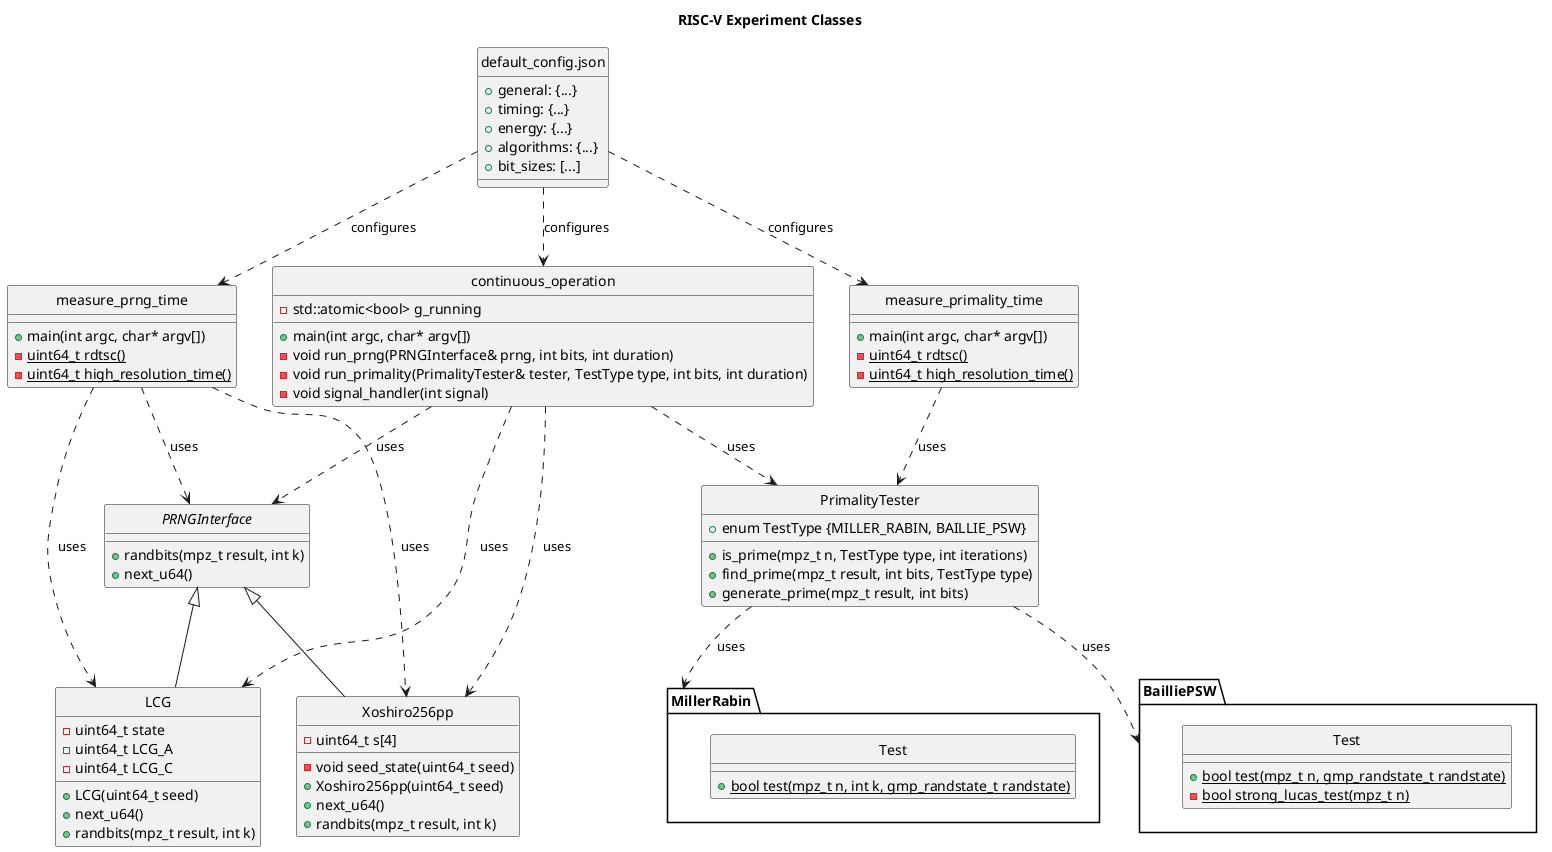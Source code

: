 @startuml Experiment Classes

title "RISC-V Experiment Classes"

skinparam backgroundColor white
skinparam style strictuml

' Existing interfaces/classes
interface PRNGInterface {
  +randbits(mpz_t result, int k)
  +next_u64()
}

class LCG {
  -uint64_t state
  -uint64_t LCG_A
  -uint64_t LCG_C
  +LCG(uint64_t seed)
  +next_u64()
  +randbits(mpz_t result, int k)
}

class Xoshiro256pp {
  -uint64_t s[4]
  -void seed_state(uint64_t seed)
  +Xoshiro256pp(uint64_t seed)
  +next_u64()
  +randbits(mpz_t result, int k)
}

class PrimalityTester {
  +enum TestType {MILLER_RABIN, BAILLIE_PSW}
  +is_prime(mpz_t n, TestType type, int iterations)
  +find_prime(mpz_t result, int bits, TestType type)
  +generate_prime(mpz_t result, int bits)
}

namespace MillerRabin {
  class Test {
    +{static} bool test(mpz_t n, int k, gmp_randstate_t randstate)
  }
}

namespace BailliePSW {
  class Test {
    +{static} bool test(mpz_t n, gmp_randstate_t randstate)
    -{static} bool strong_lucas_test(mpz_t n)
  }
}

' Experiment programs
class measure_prng_time {
  +main(int argc, char* argv[])
  -{static} uint64_t rdtsc()
  -{static} uint64_t high_resolution_time()
}

class measure_primality_time {
  +main(int argc, char* argv[])
  -{static} uint64_t rdtsc()
  -{static} uint64_t high_resolution_time()
}

class continuous_operation {
  +main(int argc, char* argv[])
  -void run_prng(PRNGInterface& prng, int bits, int duration)
  -void run_primality(PrimalityTester& tester, TestType type, int bits, int duration)
  -void signal_handler(int signal)
  -std::atomic<bool> g_running
}

' Configuration
class "default_config.json" as Config {
  +general: {...}
  +timing: {...}
  +energy: {...}
  +algorithms: {...}
  +bit_sizes: [...]
}

' Relationships
PRNGInterface <|-- LCG
PRNGInterface <|-- Xoshiro256pp

PrimalityTester ..> MillerRabin::Test : uses
PrimalityTester ..> BailliePSW::Test : uses

measure_prng_time ..> PRNGInterface : uses
measure_prng_time ..> LCG : uses
measure_prng_time ..> Xoshiro256pp : uses

measure_primality_time ..> PrimalityTester : uses

continuous_operation ..> PRNGInterface : uses
continuous_operation ..> PrimalityTester : uses
continuous_operation ..> LCG : uses
continuous_operation ..> Xoshiro256pp : uses

Config ..> measure_prng_time : configures
Config ..> measure_primality_time : configures
Config ..> continuous_operation : configures

@enduml 